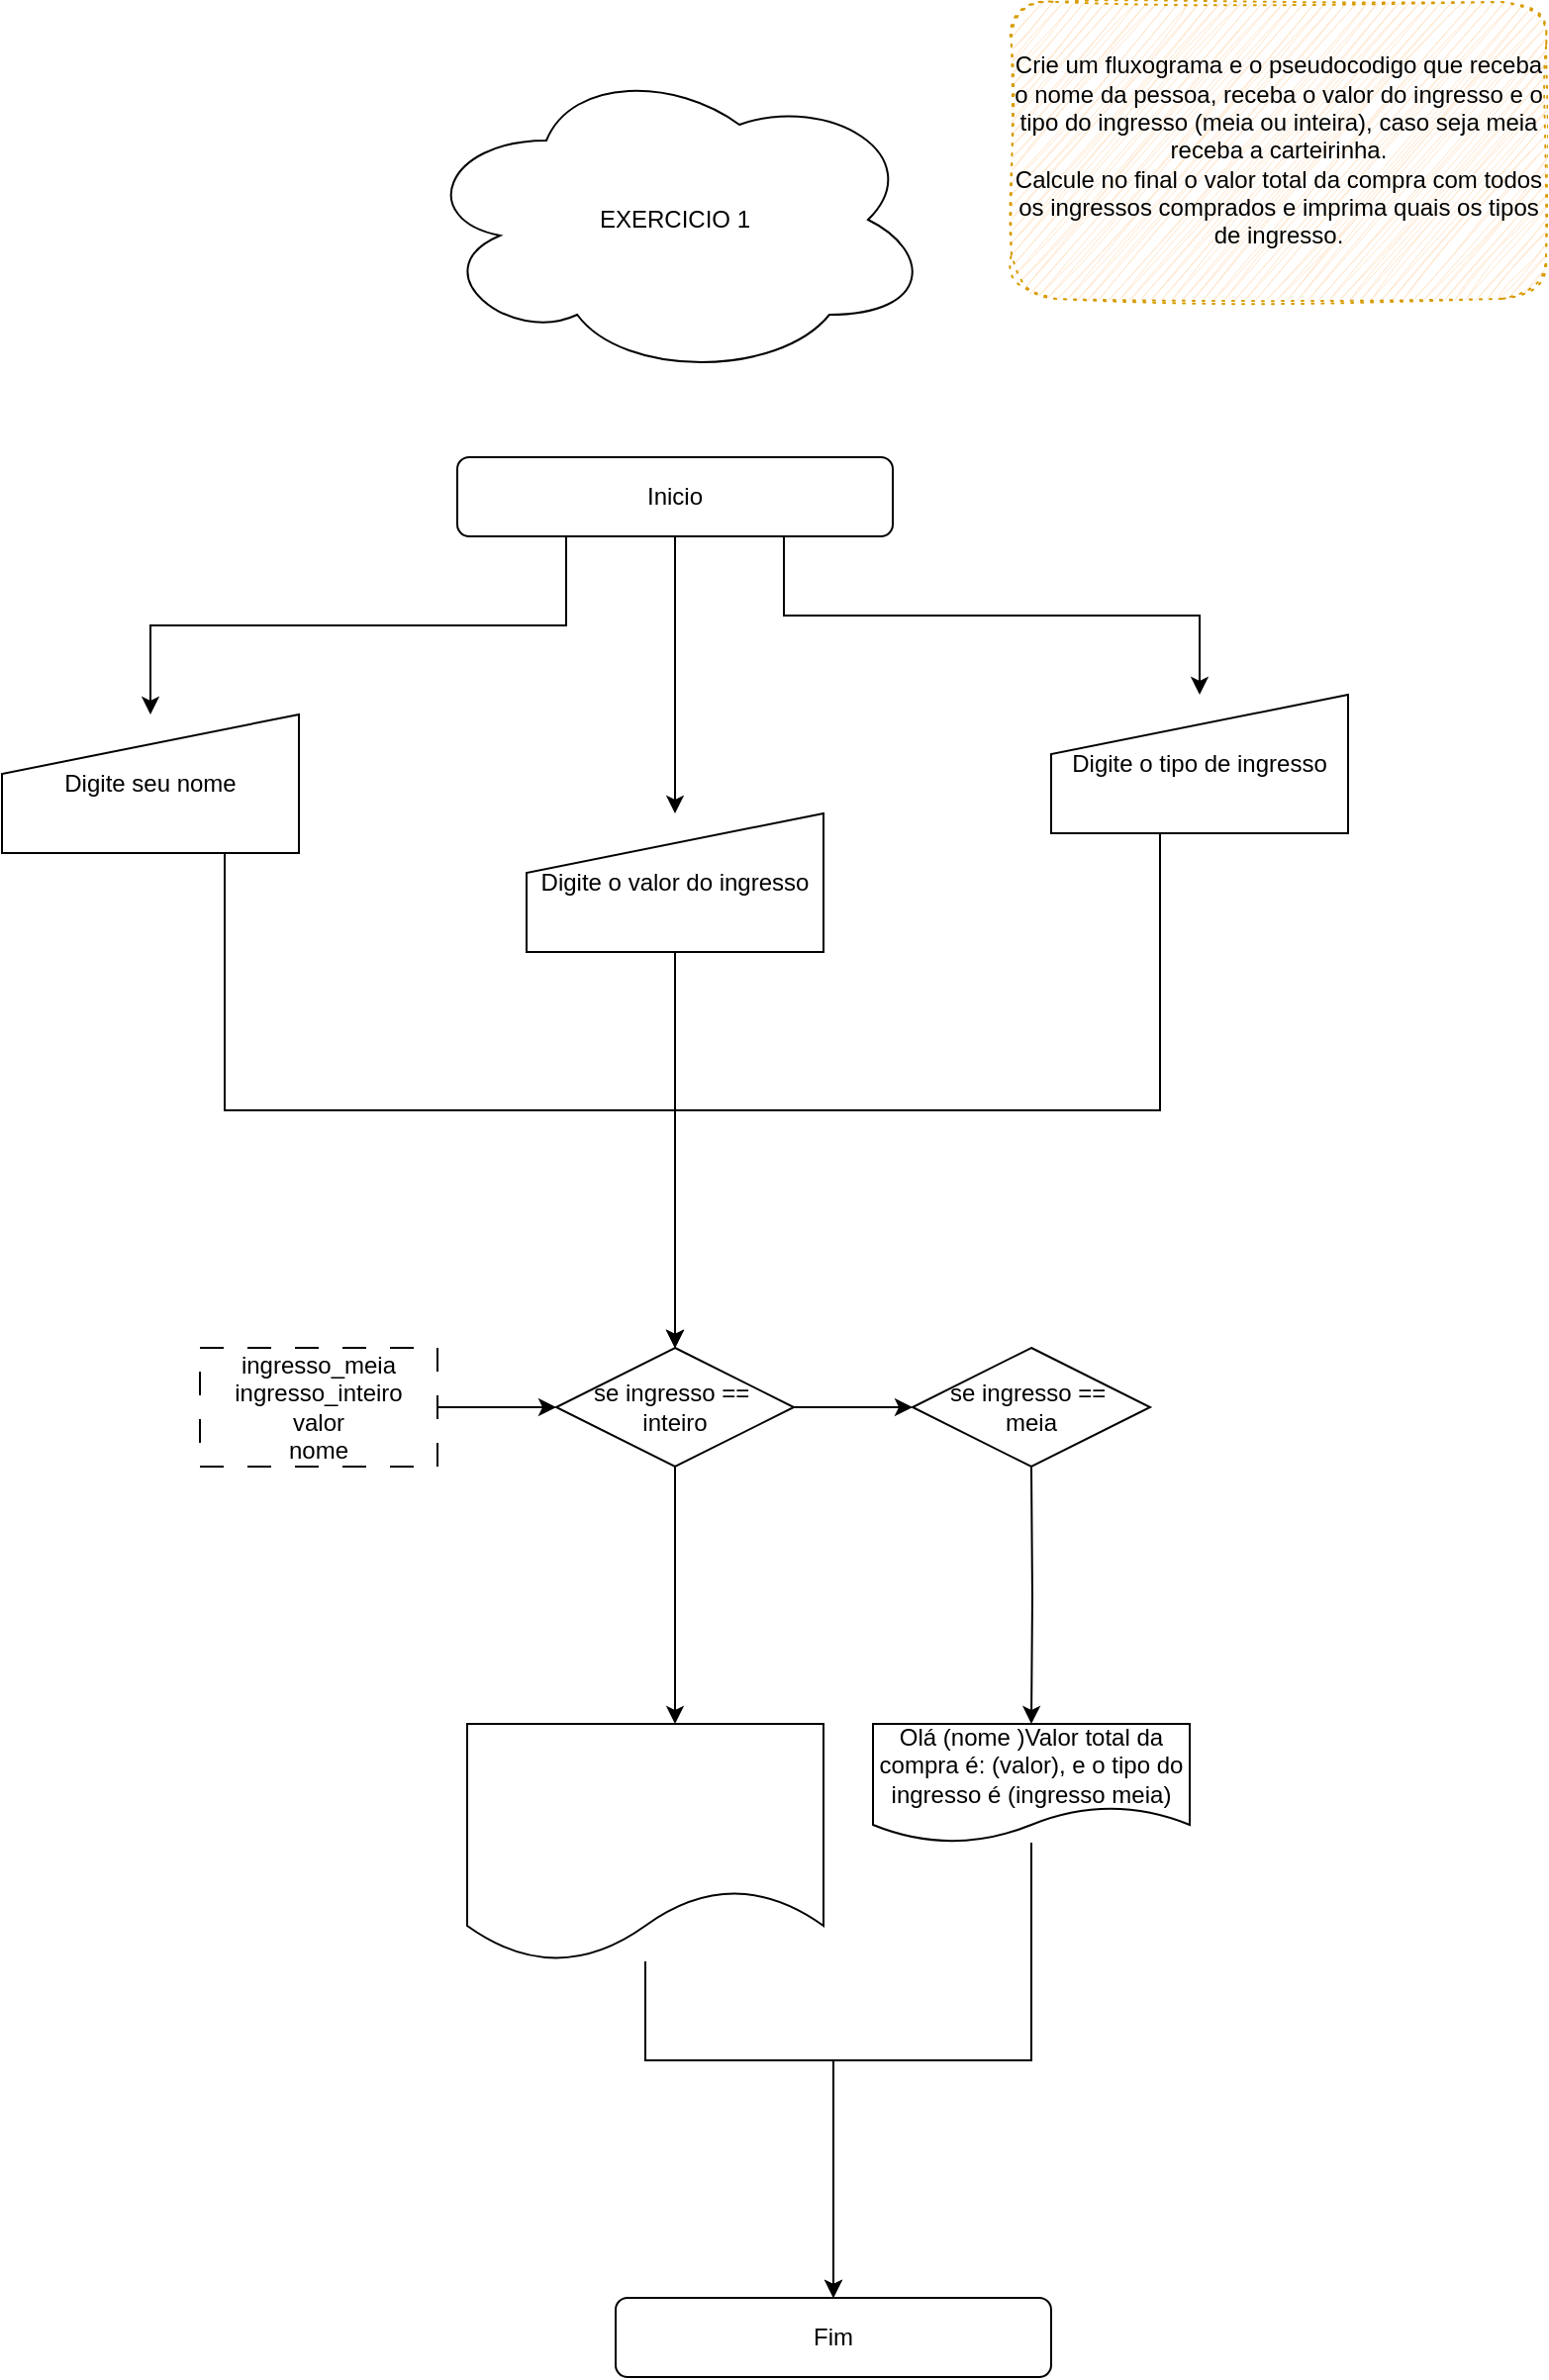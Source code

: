 <mxfile version="24.4.4" type="google" pages="6">
  <diagram name="Página-1" id="VJx_NkmB6N9aq3G2QXWs">
    <mxGraphModel grid="1" page="1" gridSize="10" guides="1" tooltips="1" connect="1" arrows="1" fold="1" pageScale="1" pageWidth="827" pageHeight="1169" math="0" shadow="0">
      <root>
        <mxCell id="0" />
        <mxCell id="1" parent="0" />
        <mxCell id="cPKHgTCAexqrYNPL303n-12" style="edgeStyle=orthogonalEdgeStyle;rounded=0;orthogonalLoop=1;jettySize=auto;html=1;exitX=0.25;exitY=1;exitDx=0;exitDy=0;" edge="1" parent="1" source="0qXZjEDDPqpZ-3ylyUYc-1" target="0qXZjEDDPqpZ-3ylyUYc-87">
          <mxGeometry relative="1" as="geometry" />
        </mxCell>
        <mxCell id="cPKHgTCAexqrYNPL303n-13" style="edgeStyle=orthogonalEdgeStyle;rounded=0;orthogonalLoop=1;jettySize=auto;html=1;exitX=0.5;exitY=1;exitDx=0;exitDy=0;" edge="1" parent="1" source="0qXZjEDDPqpZ-3ylyUYc-1" target="cPKHgTCAexqrYNPL303n-2">
          <mxGeometry relative="1" as="geometry" />
        </mxCell>
        <mxCell id="cPKHgTCAexqrYNPL303n-14" style="edgeStyle=orthogonalEdgeStyle;rounded=0;orthogonalLoop=1;jettySize=auto;html=1;exitX=0.75;exitY=1;exitDx=0;exitDy=0;" edge="1" parent="1" source="0qXZjEDDPqpZ-3ylyUYc-1" target="cPKHgTCAexqrYNPL303n-3">
          <mxGeometry relative="1" as="geometry" />
        </mxCell>
        <mxCell id="0qXZjEDDPqpZ-3ylyUYc-1" value="Inicio" style="rounded=1;whiteSpace=wrap;html=1;" vertex="1" parent="1">
          <mxGeometry x="-630" y="250" width="220" height="40" as="geometry" />
        </mxCell>
        <mxCell id="0qXZjEDDPqpZ-3ylyUYc-7" style="edgeStyle=orthogonalEdgeStyle;rounded=0;orthogonalLoop=1;jettySize=auto;html=1;exitX=0.5;exitY=1;exitDx=0;exitDy=0;entryX=0.5;entryY=0;entryDx=0;entryDy=0;" edge="1" parent="1" source="0qXZjEDDPqpZ-3ylyUYc-3">
          <mxGeometry relative="1" as="geometry">
            <mxPoint x="-520" y="890" as="targetPoint" />
          </mxGeometry>
        </mxCell>
        <mxCell id="0qXZjEDDPqpZ-3ylyUYc-134" style="edgeStyle=orthogonalEdgeStyle;rounded=0;orthogonalLoop=1;jettySize=auto;html=1;exitX=1;exitY=0.5;exitDx=0;exitDy=0;entryX=0;entryY=0.5;entryDx=0;entryDy=0;" edge="1" parent="1" source="0qXZjEDDPqpZ-3ylyUYc-3" target="0qXZjEDDPqpZ-3ylyUYc-133">
          <mxGeometry relative="1" as="geometry" />
        </mxCell>
        <mxCell id="0qXZjEDDPqpZ-3ylyUYc-3" value="se ingresso ==&amp;nbsp;&lt;div&gt;inteiro&lt;/div&gt;" style="rhombus;whiteSpace=wrap;html=1;" vertex="1" parent="1">
          <mxGeometry x="-580" y="700" width="120" height="60" as="geometry" />
        </mxCell>
        <mxCell id="0qXZjEDDPqpZ-3ylyUYc-9" value="EXERCICIO 1" style="ellipse;shape=cloud;whiteSpace=wrap;html=1;" vertex="1" parent="1">
          <mxGeometry x="-650" y="50" width="260" height="160" as="geometry" />
        </mxCell>
        <mxCell id="0qXZjEDDPqpZ-3ylyUYc-68" value="Fim" style="rounded=1;whiteSpace=wrap;html=1;" vertex="1" parent="1">
          <mxGeometry x="-550" y="1180" width="220" height="40" as="geometry" />
        </mxCell>
        <mxCell id="cPKHgTCAexqrYNPL303n-15" style="edgeStyle=orthogonalEdgeStyle;rounded=0;orthogonalLoop=1;jettySize=auto;html=1;" edge="1" parent="1" source="0qXZjEDDPqpZ-3ylyUYc-70" target="0qXZjEDDPqpZ-3ylyUYc-68">
          <mxGeometry relative="1" as="geometry">
            <Array as="points">
              <mxPoint x="-535" y="1060" />
              <mxPoint x="-440" y="1060" />
            </Array>
          </mxGeometry>
        </mxCell>
        <mxCell id="0qXZjEDDPqpZ-3ylyUYc-70" value="" style="shape=document;whiteSpace=wrap;html=1;boundedLbl=1;" vertex="1" parent="1">
          <mxGeometry x="-625" y="890" width="180" height="120" as="geometry" />
        </mxCell>
        <mxCell id="cPKHgTCAexqrYNPL303n-8" style="edgeStyle=orthogonalEdgeStyle;rounded=0;orthogonalLoop=1;jettySize=auto;html=1;exitX=0.75;exitY=1;exitDx=0;exitDy=0;entryX=0.5;entryY=0;entryDx=0;entryDy=0;" edge="1" parent="1" source="0qXZjEDDPqpZ-3ylyUYc-87">
          <mxGeometry relative="1" as="geometry">
            <mxPoint x="-520" y="700" as="targetPoint" />
            <Array as="points">
              <mxPoint x="-747" y="580" />
              <mxPoint x="-520" y="580" />
            </Array>
          </mxGeometry>
        </mxCell>
        <mxCell id="0qXZjEDDPqpZ-3ylyUYc-87" value="Digite seu nome" style="shape=manualInput;whiteSpace=wrap;html=1;" vertex="1" parent="1">
          <mxGeometry x="-860" y="380" width="150" height="70" as="geometry" />
        </mxCell>
        <mxCell id="0qXZjEDDPqpZ-3ylyUYc-133" value="se ingresso ==&amp;nbsp;&lt;div&gt;meia&lt;/div&gt;" style="rhombus;whiteSpace=wrap;html=1;" vertex="1" parent="1">
          <mxGeometry x="-400" y="700" width="120" height="60" as="geometry" />
        </mxCell>
        <mxCell id="oVN7-QkyefzF16s8-fCs-2" style="edgeStyle=orthogonalEdgeStyle;rounded=0;orthogonalLoop=1;jettySize=auto;html=1;entryX=0;entryY=0.5;entryDx=0;entryDy=0;" edge="1" parent="1" source="oVN7-QkyefzF16s8-fCs-1">
          <mxGeometry relative="1" as="geometry">
            <mxPoint x="-580" y="730" as="targetPoint" />
          </mxGeometry>
        </mxCell>
        <mxCell id="oVN7-QkyefzF16s8-fCs-1" value="&lt;div&gt;ingresso_meia&lt;/div&gt;&lt;div&gt;ingresso_inteiro&lt;/div&gt;&lt;div&gt;valor&lt;/div&gt;&lt;div&gt;nome&lt;/div&gt;" style="rounded=0;whiteSpace=wrap;html=1;dashed=1;dashPattern=12 12;" vertex="1" parent="1">
          <mxGeometry x="-760" y="700" width="120" height="60" as="geometry" />
        </mxCell>
        <mxCell id="cPKHgTCAexqrYNPL303n-16" style="edgeStyle=orthogonalEdgeStyle;rounded=0;orthogonalLoop=1;jettySize=auto;html=1;entryX=0.5;entryY=0;entryDx=0;entryDy=0;" edge="1" parent="1" source="oVN7-QkyefzF16s8-fCs-11" target="0qXZjEDDPqpZ-3ylyUYc-68">
          <mxGeometry relative="1" as="geometry">
            <Array as="points">
              <mxPoint x="-340" y="1060" />
              <mxPoint x="-440" y="1060" />
            </Array>
          </mxGeometry>
        </mxCell>
        <mxCell id="oVN7-QkyefzF16s8-fCs-11" value="Olá (nome )Valor total da compra é: (valor), e o tipo do ingresso é (ingresso meia)" style="shape=document;whiteSpace=wrap;html=1;boundedLbl=1;" vertex="1" parent="1">
          <mxGeometry x="-420" y="890" width="160" height="60" as="geometry" />
        </mxCell>
        <mxCell id="oVN7-QkyefzF16s8-fCs-12" style="edgeStyle=orthogonalEdgeStyle;rounded=0;orthogonalLoop=1;jettySize=auto;html=1;exitX=0.5;exitY=1;exitDx=0;exitDy=0;entryX=0.5;entryY=0;entryDx=0;entryDy=0;" edge="1" parent="1" target="oVN7-QkyefzF16s8-fCs-11">
          <mxGeometry relative="1" as="geometry">
            <mxPoint x="-340" y="760" as="sourcePoint" />
          </mxGeometry>
        </mxCell>
        <mxCell id="cPKHgTCAexqrYNPL303n-1" value="&lt;div&gt;Crie um fluxograma e o pseudocodigo que receba o nome da pessoa, receba o valor do ingresso e o tipo do ingresso (meia ou inteira), caso seja meia receba a carteirinha.&lt;/div&gt;&lt;div&gt;Calcule no final o valor total da compra com todos os ingressos comprados e imprima quais os tipos de ingresso.&lt;/div&gt;" style="rounded=1;whiteSpace=wrap;html=1;fillColor=#ffe6cc;strokeColor=#d79b00;dashed=1;dashPattern=1 4;glass=0;sketch=1;curveFitting=1;jiggle=2;" vertex="1" parent="1">
          <mxGeometry x="-350" y="20" width="270" height="150" as="geometry" />
        </mxCell>
        <mxCell id="cPKHgTCAexqrYNPL303n-10" style="edgeStyle=orthogonalEdgeStyle;rounded=0;orthogonalLoop=1;jettySize=auto;html=1;entryX=0.5;entryY=0;entryDx=0;entryDy=0;" edge="1" parent="1" source="cPKHgTCAexqrYNPL303n-2">
          <mxGeometry relative="1" as="geometry">
            <mxPoint x="-520" y="700" as="targetPoint" />
          </mxGeometry>
        </mxCell>
        <mxCell id="cPKHgTCAexqrYNPL303n-2" value="Digite o valor do ingresso" style="shape=manualInput;whiteSpace=wrap;html=1;" vertex="1" parent="1">
          <mxGeometry x="-595" y="430" width="150" height="70" as="geometry" />
        </mxCell>
        <mxCell id="cPKHgTCAexqrYNPL303n-11" style="edgeStyle=orthogonalEdgeStyle;rounded=0;orthogonalLoop=1;jettySize=auto;html=1;entryX=0.5;entryY=0;entryDx=0;entryDy=0;" edge="1" parent="1" source="cPKHgTCAexqrYNPL303n-3">
          <mxGeometry relative="1" as="geometry">
            <mxPoint x="-520" y="700" as="targetPoint" />
            <Array as="points">
              <mxPoint x="-275" y="580" />
              <mxPoint x="-520" y="580" />
            </Array>
          </mxGeometry>
        </mxCell>
        <mxCell id="cPKHgTCAexqrYNPL303n-3" value="Digite o tipo de ingresso" style="shape=manualInput;whiteSpace=wrap;html=1;" vertex="1" parent="1">
          <mxGeometry x="-330" y="370" width="150" height="70" as="geometry" />
        </mxCell>
      </root>
    </mxGraphModel>
  </diagram>
  <diagram id="qI8RcgBMgx2dG2JOnagj" name="Página-2">
    <mxGraphModel grid="1" page="1" gridSize="10" guides="1" tooltips="1" connect="1" arrows="1" fold="1" pageScale="1" pageWidth="827" pageHeight="1169" math="0" shadow="0">
      <root>
        <mxCell id="0" />
        <mxCell id="1" parent="0" />
        <mxCell id="joIxaUbQD1dBpX6VCSfk-1" value="EXERCICIO 2" style="ellipse;shape=cloud;whiteSpace=wrap;html=1;" vertex="1" parent="1">
          <mxGeometry x="750" y="20" width="160" height="110" as="geometry" />
        </mxCell>
        <mxCell id="joIxaUbQD1dBpX6VCSfk-2" style="edgeStyle=orthogonalEdgeStyle;rounded=0;orthogonalLoop=1;jettySize=auto;html=1;exitX=0.5;exitY=1;exitDx=0;exitDy=0;" edge="1" parent="1" source="joIxaUbQD1dBpX6VCSfk-3">
          <mxGeometry relative="1" as="geometry">
            <mxPoint x="810" y="330" as="targetPoint" />
          </mxGeometry>
        </mxCell>
        <mxCell id="joIxaUbQD1dBpX6VCSfk-3" value="Inicio" style="rounded=1;whiteSpace=wrap;html=1;" vertex="1" parent="1">
          <mxGeometry x="710" y="180" width="220" height="40" as="geometry" />
        </mxCell>
        <mxCell id="joIxaUbQD1dBpX6VCSfk-4" style="edgeStyle=orthogonalEdgeStyle;rounded=0;orthogonalLoop=1;jettySize=auto;html=1;exitX=1;exitY=0.5;exitDx=0;exitDy=0;entryX=0;entryY=0.5;entryDx=0;entryDy=0;" edge="1" parent="1" target="joIxaUbQD1dBpX6VCSfk-7">
          <mxGeometry relative="1" as="geometry">
            <mxPoint x="870" y="490" as="sourcePoint" />
          </mxGeometry>
        </mxCell>
        <mxCell id="joIxaUbQD1dBpX6VCSfk-5" style="edgeStyle=orthogonalEdgeStyle;rounded=0;orthogonalLoop=1;jettySize=auto;html=1;exitX=0.5;exitY=1;exitDx=0;exitDy=0;entryX=0.5;entryY=0;entryDx=0;entryDy=0;" edge="1" parent="1" source="joIxaUbQD1dBpX6VCSfk-7">
          <mxGeometry relative="1" as="geometry">
            <mxPoint x="1040" y="650" as="targetPoint" />
          </mxGeometry>
        </mxCell>
        <mxCell id="joIxaUbQD1dBpX6VCSfk-6" style="edgeStyle=orthogonalEdgeStyle;rounded=0;orthogonalLoop=1;jettySize=auto;html=1;entryX=0;entryY=0.5;entryDx=0;entryDy=0;" edge="1" parent="1" source="joIxaUbQD1dBpX6VCSfk-7" target="joIxaUbQD1dBpX6VCSfk-15">
          <mxGeometry relative="1" as="geometry" />
        </mxCell>
        <mxCell id="joIxaUbQD1dBpX6VCSfk-7" value="se num1 and num2&amp;gt;100" style="rhombus;whiteSpace=wrap;html=1;" vertex="1" parent="1">
          <mxGeometry x="980" y="460" width="120" height="60" as="geometry" />
        </mxCell>
        <mxCell id="joIxaUbQD1dBpX6VCSfk-8" value="num1.num2" style="rounded=0;whiteSpace=wrap;html=1;" vertex="1" parent="1">
          <mxGeometry x="760" y="460" width="120" height="60" as="geometry" />
        </mxCell>
        <mxCell id="joIxaUbQD1dBpX6VCSfk-9" value="Fim" style="rounded=1;whiteSpace=wrap;html=1;" vertex="1" parent="1">
          <mxGeometry x="930" y="770" width="220" height="40" as="geometry" />
        </mxCell>
        <mxCell id="joIxaUbQD1dBpX6VCSfk-10" style="edgeStyle=orthogonalEdgeStyle;rounded=0;orthogonalLoop=1;jettySize=auto;html=1;exitX=0;exitY=0.75;exitDx=0;exitDy=0;entryX=0.25;entryY=0;entryDx=0;entryDy=0;" edge="1" parent="1" source="joIxaUbQD1dBpX6VCSfk-11" target="joIxaUbQD1dBpX6VCSfk-9">
          <mxGeometry relative="1" as="geometry">
            <mxPoint x="980" y="760" as="targetPoint" />
          </mxGeometry>
        </mxCell>
        <mxCell id="joIxaUbQD1dBpX6VCSfk-11" value="Resultado" style="shape=document;whiteSpace=wrap;html=1;boundedLbl=1;" vertex="1" parent="1">
          <mxGeometry x="950" y="650" width="160" height="60" as="geometry" />
        </mxCell>
        <mxCell id="joIxaUbQD1dBpX6VCSfk-12" style="edgeStyle=orthogonalEdgeStyle;rounded=0;orthogonalLoop=1;jettySize=auto;html=1;exitX=0.5;exitY=1;exitDx=0;exitDy=0;entryX=0.5;entryY=0;entryDx=0;entryDy=0;" edge="1" parent="1" source="joIxaUbQD1dBpX6VCSfk-13" target="joIxaUbQD1dBpX6VCSfk-8">
          <mxGeometry relative="1" as="geometry" />
        </mxCell>
        <mxCell id="joIxaUbQD1dBpX6VCSfk-13" value="Digite seu primeiro número" style="shape=manualInput;whiteSpace=wrap;html=1;" vertex="1" parent="1">
          <mxGeometry x="740" y="320" width="150" height="70" as="geometry" />
        </mxCell>
        <mxCell id="joIxaUbQD1dBpX6VCSfk-14" style="edgeStyle=orthogonalEdgeStyle;rounded=0;orthogonalLoop=1;jettySize=auto;html=1;exitX=0.5;exitY=1;exitDx=0;exitDy=0;entryX=0.5;entryY=0;entryDx=0;entryDy=0;" edge="1" parent="1" source="joIxaUbQD1dBpX6VCSfk-15" target="joIxaUbQD1dBpX6VCSfk-20">
          <mxGeometry relative="1" as="geometry" />
        </mxCell>
        <mxCell id="joIxaUbQD1dBpX6VCSfk-15" value="se não" style="rhombus;whiteSpace=wrap;html=1;" vertex="1" parent="1">
          <mxGeometry x="1160" y="460" width="120" height="60" as="geometry" />
        </mxCell>
        <mxCell id="joIxaUbQD1dBpX6VCSfk-16" style="edgeStyle=orthogonalEdgeStyle;rounded=0;orthogonalLoop=1;jettySize=auto;html=1;entryX=0.5;entryY=1;entryDx=0;entryDy=0;" edge="1" parent="1" source="joIxaUbQD1dBpX6VCSfk-17" target="joIxaUbQD1dBpX6VCSfk-8">
          <mxGeometry relative="1" as="geometry" />
        </mxCell>
        <mxCell id="joIxaUbQD1dBpX6VCSfk-17" value="num1 &lt;br&gt;num2&lt;div&gt;(REAL)&lt;br&gt;&lt;/div&gt;" style="rounded=0;whiteSpace=wrap;html=1;dashed=1;dashPattern=12 12;" vertex="1" parent="1">
          <mxGeometry x="760" y="560" width="120" height="60" as="geometry" />
        </mxCell>
        <mxCell id="joIxaUbQD1dBpX6VCSfk-18" value="Digite seu segundo número" style="shape=manualInput;whiteSpace=wrap;html=1;" vertex="1" parent="1">
          <mxGeometry x="930" y="320" width="140" height="70" as="geometry" />
        </mxCell>
        <mxCell id="joIxaUbQD1dBpX6VCSfk-19" value="" style="endArrow=classic;startArrow=classic;html=1;rounded=0;exitX=1;exitY=0.75;exitDx=0;exitDy=0;entryX=0;entryY=0.75;entryDx=0;entryDy=0;" edge="1" parent="1" source="joIxaUbQD1dBpX6VCSfk-13" target="joIxaUbQD1dBpX6VCSfk-18">
          <mxGeometry width="50" height="50" relative="1" as="geometry">
            <mxPoint x="900" y="400" as="sourcePoint" />
            <mxPoint x="920" y="370" as="targetPoint" />
          </mxGeometry>
        </mxCell>
        <mxCell id="joIxaUbQD1dBpX6VCSfk-20" value="Seu número é menor que 100, tente novamente" style="shape=document;whiteSpace=wrap;html=1;boundedLbl=1;" vertex="1" parent="1">
          <mxGeometry x="1140" y="650" width="160" height="60" as="geometry" />
        </mxCell>
      </root>
    </mxGraphModel>
  </diagram>
  <diagram id="5oeKaTjMk-VfShDp0nDc" name="Página-3">
    <mxGraphModel grid="1" page="1" gridSize="10" guides="1" tooltips="1" connect="1" arrows="1" fold="1" pageScale="1" pageWidth="827" pageHeight="1169" math="0" shadow="0">
      <root>
        <mxCell id="0" />
        <mxCell id="1" parent="0" />
        <mxCell id="5T0Pa97u1IhaeTDolMzu-1" value="EXERCICIO 3&lt;br&gt;Quadrado" style="ellipse;shape=cloud;whiteSpace=wrap;html=1;" vertex="1" parent="1">
          <mxGeometry x="990" y="70" width="160" height="110" as="geometry" />
        </mxCell>
        <mxCell id="5T0Pa97u1IhaeTDolMzu-2" style="edgeStyle=orthogonalEdgeStyle;rounded=0;orthogonalLoop=1;jettySize=auto;html=1;exitX=0.5;exitY=1;exitDx=0;exitDy=0;entryX=0.667;entryY=0.171;entryDx=0;entryDy=0;entryPerimeter=0;" edge="1" parent="1" source="5T0Pa97u1IhaeTDolMzu-3" target="5T0Pa97u1IhaeTDolMzu-10">
          <mxGeometry relative="1" as="geometry">
            <mxPoint x="1050" y="380" as="targetPoint" />
            <Array as="points">
              <mxPoint x="1060" y="340" />
              <mxPoint x="980" y="340" />
            </Array>
          </mxGeometry>
        </mxCell>
        <mxCell id="5T0Pa97u1IhaeTDolMzu-3" value="Inicio" style="rounded=1;whiteSpace=wrap;html=1;" vertex="1" parent="1">
          <mxGeometry x="950" y="230" width="220" height="40" as="geometry" />
        </mxCell>
        <mxCell id="5T0Pa97u1IhaeTDolMzu-4" style="edgeStyle=orthogonalEdgeStyle;rounded=0;orthogonalLoop=1;jettySize=auto;html=1;exitX=0.5;exitY=1;exitDx=0;exitDy=0;entryX=0.5;entryY=0;entryDx=0;entryDy=0;" edge="1" parent="1">
          <mxGeometry relative="1" as="geometry">
            <mxPoint x="1050" y="650" as="sourcePoint" />
            <mxPoint x="1060" y="780" as="targetPoint" />
          </mxGeometry>
        </mxCell>
        <mxCell id="5T0Pa97u1IhaeTDolMzu-5" style="edgeStyle=orthogonalEdgeStyle;rounded=0;orthogonalLoop=1;jettySize=auto;html=1;entryX=0;entryY=0.5;entryDx=0;entryDy=0;" edge="1" parent="1" source="5T0Pa97u1IhaeTDolMzu-6" target="5T0Pa97u1IhaeTDolMzu-15">
          <mxGeometry relative="1" as="geometry" />
        </mxCell>
        <mxCell id="5T0Pa97u1IhaeTDolMzu-6" value="area = b.h" style="rounded=0;whiteSpace=wrap;html=1;" vertex="1" parent="1">
          <mxGeometry x="990" y="590" width="120" height="60" as="geometry" />
        </mxCell>
        <mxCell id="5T0Pa97u1IhaeTDolMzu-7" value="Fim" style="rounded=1;whiteSpace=wrap;html=1;" vertex="1" parent="1">
          <mxGeometry x="960" y="900" width="220" height="40" as="geometry" />
        </mxCell>
        <mxCell id="5T0Pa97u1IhaeTDolMzu-8" style="edgeStyle=orthogonalEdgeStyle;rounded=0;orthogonalLoop=1;jettySize=auto;html=1;exitX=0;exitY=0.75;exitDx=0;exitDy=0;entryX=0.25;entryY=0;entryDx=0;entryDy=0;" edge="1" parent="1" source="5T0Pa97u1IhaeTDolMzu-9" target="5T0Pa97u1IhaeTDolMzu-7">
          <mxGeometry relative="1" as="geometry">
            <mxPoint x="1010" y="890" as="targetPoint" />
          </mxGeometry>
        </mxCell>
        <mxCell id="5T0Pa97u1IhaeTDolMzu-9" value="Resultado" style="shape=document;whiteSpace=wrap;html=1;boundedLbl=1;" vertex="1" parent="1">
          <mxGeometry x="980" y="780" width="160" height="60" as="geometry" />
        </mxCell>
        <mxCell id="5T0Pa97u1IhaeTDolMzu-10" value="Digite a altura&lt;br&gt;&amp;nbsp;do quadrado" style="shape=manualInput;whiteSpace=wrap;html=1;" vertex="1" parent="1">
          <mxGeometry x="880" y="420" width="150" height="70" as="geometry" />
        </mxCell>
        <mxCell id="5T0Pa97u1IhaeTDolMzu-11" value="Digite a base&lt;br&gt;&amp;nbsp;do quadrado" style="shape=manualInput;whiteSpace=wrap;html=1;" vertex="1" parent="1">
          <mxGeometry x="1090" y="420" width="150" height="70" as="geometry" />
        </mxCell>
        <mxCell id="5T0Pa97u1IhaeTDolMzu-12" style="edgeStyle=orthogonalEdgeStyle;rounded=0;orthogonalLoop=1;jettySize=auto;html=1;entryX=0.52;entryY=0.2;entryDx=0;entryDy=0;entryPerimeter=0;" edge="1" parent="1" target="5T0Pa97u1IhaeTDolMzu-11">
          <mxGeometry relative="1" as="geometry">
            <mxPoint x="1060" y="341" as="sourcePoint" />
            <mxPoint x="990" y="442" as="targetPoint" />
          </mxGeometry>
        </mxCell>
        <mxCell id="5T0Pa97u1IhaeTDolMzu-13" value="" style="endArrow=none;html=1;rounded=0;exitX=0.993;exitY=0.671;exitDx=0;exitDy=0;exitPerimeter=0;entryX=-0.007;entryY=0.671;entryDx=0;entryDy=0;entryPerimeter=0;" edge="1" parent="1" source="5T0Pa97u1IhaeTDolMzu-10" target="5T0Pa97u1IhaeTDolMzu-11">
          <mxGeometry width="50" height="50" relative="1" as="geometry">
            <mxPoint x="1050" y="500" as="sourcePoint" />
            <mxPoint x="1090" y="470" as="targetPoint" />
          </mxGeometry>
        </mxCell>
        <mxCell id="5T0Pa97u1IhaeTDolMzu-14" value="" style="endArrow=classic;html=1;rounded=0;entryX=0.592;entryY=0.017;entryDx=0;entryDy=0;entryPerimeter=0;" edge="1" parent="1" target="5T0Pa97u1IhaeTDolMzu-6">
          <mxGeometry width="50" height="50" relative="1" as="geometry">
            <mxPoint x="1061" y="470" as="sourcePoint" />
            <mxPoint x="1090" y="490" as="targetPoint" />
          </mxGeometry>
        </mxCell>
        <mxCell id="5T0Pa97u1IhaeTDolMzu-15" value="se area =&amp;lt;0" style="rhombus;whiteSpace=wrap;html=1;" vertex="1" parent="1">
          <mxGeometry x="1240" y="590" width="120" height="60" as="geometry" />
        </mxCell>
        <mxCell id="5T0Pa97u1IhaeTDolMzu-16" style="edgeStyle=orthogonalEdgeStyle;rounded=0;orthogonalLoop=1;jettySize=auto;html=1;exitX=0.5;exitY=1;exitDx=0;exitDy=0;entryX=0.5;entryY=0;entryDx=0;entryDy=0;" edge="1" parent="1" source="5T0Pa97u1IhaeTDolMzu-15" target="5T0Pa97u1IhaeTDolMzu-17">
          <mxGeometry relative="1" as="geometry" />
        </mxCell>
        <mxCell id="5T0Pa97u1IhaeTDolMzu-17" value="Seu número é menor que 0, tente novamente" style="shape=document;whiteSpace=wrap;html=1;boundedLbl=1;" vertex="1" parent="1">
          <mxGeometry x="1220" y="780" width="160" height="60" as="geometry" />
        </mxCell>
        <mxCell id="YQqF2HDYJZ7t-cYKsQAQ-3" style="edgeStyle=orthogonalEdgeStyle;rounded=0;orthogonalLoop=1;jettySize=auto;html=1;entryX=0;entryY=0.5;entryDx=0;entryDy=0;" edge="1" parent="1" source="YQqF2HDYJZ7t-cYKsQAQ-1" target="5T0Pa97u1IhaeTDolMzu-6">
          <mxGeometry relative="1" as="geometry" />
        </mxCell>
        <mxCell id="YQqF2HDYJZ7t-cYKsQAQ-1" value="b.h.area&lt;div&gt;(REAL)&lt;br&gt;&lt;/div&gt;" style="rounded=0;whiteSpace=wrap;html=1;dashed=1;dashPattern=12 12;" vertex="1" parent="1">
          <mxGeometry x="830" y="590" width="120" height="60" as="geometry" />
        </mxCell>
      </root>
    </mxGraphModel>
  </diagram>
  <diagram id="40pXy3KpjcpXeGJeSGbI" name="Página-4">
    <mxGraphModel grid="1" page="1" gridSize="10" guides="1" tooltips="1" connect="1" arrows="1" fold="1" pageScale="1" pageWidth="827" pageHeight="1169" math="0" shadow="0">
      <root>
        <mxCell id="0" />
        <mxCell id="1" parent="0" />
        <mxCell id="cw2uGeOqj6L7jEnuzMaq-1" value="EXERCICIO 4&lt;br&gt;Retangulo" style="ellipse;shape=cloud;whiteSpace=wrap;html=1;" vertex="1" parent="1">
          <mxGeometry x="1860" y="40" width="160" height="110" as="geometry" />
        </mxCell>
        <mxCell id="cw2uGeOqj6L7jEnuzMaq-2" value="Inicio" style="rounded=1;whiteSpace=wrap;html=1;" vertex="1" parent="1">
          <mxGeometry x="1820" y="200" width="220" height="40" as="geometry" />
        </mxCell>
        <mxCell id="cw2uGeOqj6L7jEnuzMaq-3" style="edgeStyle=orthogonalEdgeStyle;rounded=0;orthogonalLoop=1;jettySize=auto;html=1;exitX=0.5;exitY=1;exitDx=0;exitDy=0;entryX=0.5;entryY=0;entryDx=0;entryDy=0;" edge="1" parent="1">
          <mxGeometry relative="1" as="geometry">
            <mxPoint x="1930" y="620" as="sourcePoint" />
            <mxPoint x="1940" y="750" as="targetPoint" />
          </mxGeometry>
        </mxCell>
        <mxCell id="cw2uGeOqj6L7jEnuzMaq-4" value="area = b.h" style="rounded=0;whiteSpace=wrap;html=1;" vertex="1" parent="1">
          <mxGeometry x="1870" y="560" width="120" height="60" as="geometry" />
        </mxCell>
        <mxCell id="cw2uGeOqj6L7jEnuzMaq-5" value="Fim" style="rounded=1;whiteSpace=wrap;html=1;" vertex="1" parent="1">
          <mxGeometry x="1840" y="855" width="220" height="40" as="geometry" />
        </mxCell>
        <mxCell id="cw2uGeOqj6L7jEnuzMaq-6" style="edgeStyle=orthogonalEdgeStyle;rounded=0;orthogonalLoop=1;jettySize=auto;html=1;exitX=0;exitY=0.75;exitDx=0;exitDy=0;entryX=0.25;entryY=0;entryDx=0;entryDy=0;" edge="1" parent="1" source="cw2uGeOqj6L7jEnuzMaq-7">
          <mxGeometry relative="1" as="geometry">
            <mxPoint x="1895" y="870.0" as="targetPoint" />
          </mxGeometry>
        </mxCell>
        <mxCell id="cw2uGeOqj6L7jEnuzMaq-7" value="Resultado" style="shape=document;whiteSpace=wrap;html=1;boundedLbl=1;" vertex="1" parent="1">
          <mxGeometry x="1860" y="750" width="160" height="60" as="geometry" />
        </mxCell>
        <mxCell id="cw2uGeOqj6L7jEnuzMaq-8" style="edgeStyle=orthogonalEdgeStyle;rounded=0;orthogonalLoop=1;jettySize=auto;html=1;entryX=0.52;entryY=0.2;entryDx=0;entryDy=0;entryPerimeter=0;" edge="1" parent="1">
          <mxGeometry relative="1" as="geometry">
            <mxPoint x="1940" y="311" as="sourcePoint" />
            <mxPoint x="2048" y="404" as="targetPoint" />
          </mxGeometry>
        </mxCell>
        <mxCell id="cw2uGeOqj6L7jEnuzMaq-9" value="" style="endArrow=none;html=1;rounded=0;exitX=0.993;exitY=0.671;exitDx=0;exitDy=0;exitPerimeter=0;entryX=-0.007;entryY=0.671;entryDx=0;entryDy=0;entryPerimeter=0;" edge="1" parent="1">
          <mxGeometry width="50" height="50" relative="1" as="geometry">
            <mxPoint x="1908.95" y="436.97" as="sourcePoint" />
            <mxPoint x="1969" y="437" as="targetPoint" />
          </mxGeometry>
        </mxCell>
        <mxCell id="cw2uGeOqj6L7jEnuzMaq-10" value="" style="endArrow=classic;html=1;rounded=0;entryX=0.592;entryY=0.017;entryDx=0;entryDy=0;entryPerimeter=0;" edge="1" parent="1" target="cw2uGeOqj6L7jEnuzMaq-4">
          <mxGeometry width="50" height="50" relative="1" as="geometry">
            <mxPoint x="1941" y="440" as="sourcePoint" />
            <mxPoint x="1970" y="460" as="targetPoint" />
          </mxGeometry>
        </mxCell>
        <mxCell id="cw2uGeOqj6L7jEnuzMaq-11" value="Digite a altura&lt;br&gt;&amp;nbsp;do Retangulo" style="shape=manualInput;whiteSpace=wrap;html=1;" vertex="1" parent="1">
          <mxGeometry x="1760" y="375" width="150" height="70" as="geometry" />
        </mxCell>
        <mxCell id="cw2uGeOqj6L7jEnuzMaq-12" style="edgeStyle=orthogonalEdgeStyle;rounded=0;orthogonalLoop=1;jettySize=auto;html=1;exitX=0.5;exitY=1;exitDx=0;exitDy=0;entryX=0.667;entryY=0.171;entryDx=0;entryDy=0;entryPerimeter=0;" edge="1" parent="1">
          <mxGeometry relative="1" as="geometry">
            <mxPoint x="1940" y="240" as="sourcePoint" />
            <mxPoint x="1860.05" y="401.97" as="targetPoint" />
            <Array as="points">
              <mxPoint x="1940" y="310" />
              <mxPoint x="1860" y="310" />
            </Array>
          </mxGeometry>
        </mxCell>
        <mxCell id="cw2uGeOqj6L7jEnuzMaq-13" value="Digite a base&lt;br&gt;&amp;nbsp;do Retangulo" style="shape=manualInput;whiteSpace=wrap;html=1;" vertex="1" parent="1">
          <mxGeometry x="1970" y="375" width="150" height="70" as="geometry" />
        </mxCell>
        <mxCell id="cw2uGeOqj6L7jEnuzMaq-14" style="edgeStyle=orthogonalEdgeStyle;rounded=0;orthogonalLoop=1;jettySize=auto;html=1;exitX=0.5;exitY=1;exitDx=0;exitDy=0;entryX=0.5;entryY=0;entryDx=0;entryDy=0;" edge="1" parent="1" source="cw2uGeOqj6L7jEnuzMaq-16" target="cw2uGeOqj6L7jEnuzMaq-17">
          <mxGeometry relative="1" as="geometry" />
        </mxCell>
        <mxCell id="cw2uGeOqj6L7jEnuzMaq-15" style="edgeStyle=orthogonalEdgeStyle;rounded=0;orthogonalLoop=1;jettySize=auto;html=1;entryX=0;entryY=0.5;entryDx=0;entryDy=0;" edge="1" parent="1" target="cw2uGeOqj6L7jEnuzMaq-16">
          <mxGeometry relative="1" as="geometry">
            <mxPoint x="1990" y="590" as="sourcePoint" />
          </mxGeometry>
        </mxCell>
        <mxCell id="cw2uGeOqj6L7jEnuzMaq-16" value="se area =&amp;lt;0" style="rhombus;whiteSpace=wrap;html=1;" vertex="1" parent="1">
          <mxGeometry x="2120" y="560" width="120" height="60" as="geometry" />
        </mxCell>
        <mxCell id="cw2uGeOqj6L7jEnuzMaq-17" value="Seu número é menor que 0, tente novamente" style="shape=document;whiteSpace=wrap;html=1;boundedLbl=1;" vertex="1" parent="1">
          <mxGeometry x="2100" y="750" width="160" height="60" as="geometry" />
        </mxCell>
        <mxCell id="HbmXMG385DnYrOTZPu51-1" value="b.h.area&lt;div&gt;(REAL)&lt;br&gt;&lt;/div&gt;" style="rounded=0;whiteSpace=wrap;html=1;dashed=1;dashPattern=12 12;" vertex="1" parent="1">
          <mxGeometry x="1710" y="560" width="120" height="60" as="geometry" />
        </mxCell>
        <mxCell id="HbmXMG385DnYrOTZPu51-2" style="edgeStyle=orthogonalEdgeStyle;rounded=0;orthogonalLoop=1;jettySize=auto;html=1;entryX=0;entryY=0.5;entryDx=0;entryDy=0;" edge="1" parent="1" source="HbmXMG385DnYrOTZPu51-1">
          <mxGeometry relative="1" as="geometry">
            <mxPoint x="1870" y="590" as="targetPoint" />
          </mxGeometry>
        </mxCell>
      </root>
    </mxGraphModel>
  </diagram>
  <diagram id="Ie8OVYVfTvvJi7PtitfA" name="Página-5">
    <mxGraphModel grid="1" page="1" gridSize="10" guides="1" tooltips="1" connect="1" arrows="1" fold="1" pageScale="1" pageWidth="827" pageHeight="1169" math="0" shadow="0">
      <root>
        <mxCell id="0" />
        <mxCell id="1" parent="0" />
        <mxCell id="7171OaCBnQBtuEij4W9C-1" value="EXERCICIO 5&lt;br&gt;Triângulo" style="ellipse;shape=cloud;whiteSpace=wrap;html=1;" vertex="1" parent="1">
          <mxGeometry x="2260" y="20" width="160" height="110" as="geometry" />
        </mxCell>
        <mxCell id="7171OaCBnQBtuEij4W9C-2" value="Inicio" style="rounded=1;whiteSpace=wrap;html=1;" vertex="1" parent="1">
          <mxGeometry x="2220" y="180" width="220" height="40" as="geometry" />
        </mxCell>
        <mxCell id="7171OaCBnQBtuEij4W9C-3" style="edgeStyle=orthogonalEdgeStyle;rounded=0;orthogonalLoop=1;jettySize=auto;html=1;exitX=0.5;exitY=1;exitDx=0;exitDy=0;entryX=0.5;entryY=0;entryDx=0;entryDy=0;" edge="1" parent="1">
          <mxGeometry relative="1" as="geometry">
            <mxPoint x="2330" y="605" as="sourcePoint" />
            <mxPoint x="2340" y="735" as="targetPoint" />
          </mxGeometry>
        </mxCell>
        <mxCell id="7171OaCBnQBtuEij4W9C-4" value="b.h/2" style="rounded=0;whiteSpace=wrap;html=1;" vertex="1" parent="1">
          <mxGeometry x="2270" y="545" width="120" height="60" as="geometry" />
        </mxCell>
        <mxCell id="7171OaCBnQBtuEij4W9C-5" value="Fim" style="rounded=1;whiteSpace=wrap;html=1;" vertex="1" parent="1">
          <mxGeometry x="2240" y="855" width="220" height="40" as="geometry" />
        </mxCell>
        <mxCell id="7171OaCBnQBtuEij4W9C-6" style="edgeStyle=orthogonalEdgeStyle;rounded=0;orthogonalLoop=1;jettySize=auto;html=1;exitX=0;exitY=0.75;exitDx=0;exitDy=0;entryX=0.25;entryY=0;entryDx=0;entryDy=0;" edge="1" parent="1" source="7171OaCBnQBtuEij4W9C-7" target="7171OaCBnQBtuEij4W9C-5">
          <mxGeometry relative="1" as="geometry">
            <mxPoint x="2290" y="845" as="targetPoint" />
          </mxGeometry>
        </mxCell>
        <mxCell id="7171OaCBnQBtuEij4W9C-7" value="Resultado" style="shape=document;whiteSpace=wrap;html=1;boundedLbl=1;" vertex="1" parent="1">
          <mxGeometry x="2260" y="735" width="160" height="60" as="geometry" />
        </mxCell>
        <mxCell id="7171OaCBnQBtuEij4W9C-8" style="edgeStyle=orthogonalEdgeStyle;rounded=0;orthogonalLoop=1;jettySize=auto;html=1;entryX=0.52;entryY=0.2;entryDx=0;entryDy=0;entryPerimeter=0;" edge="1" parent="1">
          <mxGeometry relative="1" as="geometry">
            <mxPoint x="2330" y="291" as="sourcePoint" />
            <mxPoint x="2438" y="384" as="targetPoint" />
          </mxGeometry>
        </mxCell>
        <mxCell id="7171OaCBnQBtuEij4W9C-9" value="" style="endArrow=none;html=1;rounded=0;exitX=0.993;exitY=0.671;exitDx=0;exitDy=0;exitPerimeter=0;entryX=-0.007;entryY=0.671;entryDx=0;entryDy=0;entryPerimeter=0;" edge="1" parent="1" source="7171OaCBnQBtuEij4W9C-11">
          <mxGeometry width="50" height="50" relative="1" as="geometry">
            <mxPoint x="2320" y="450" as="sourcePoint" />
            <mxPoint x="2359" y="417" as="targetPoint" />
          </mxGeometry>
        </mxCell>
        <mxCell id="7171OaCBnQBtuEij4W9C-10" value="Digite a altura&lt;br&gt;do triângulo" style="shape=manualInput;whiteSpace=wrap;html=1;" vertex="1" parent="1">
          <mxGeometry x="2360" y="370" width="150" height="70" as="geometry" />
        </mxCell>
        <mxCell id="7171OaCBnQBtuEij4W9C-11" value="Digite o comprimento&lt;br&gt;da base do triângulo" style="shape=manualInput;whiteSpace=wrap;html=1;" vertex="1" parent="1">
          <mxGeometry x="2150" y="370" width="150" height="70" as="geometry" />
        </mxCell>
        <mxCell id="7171OaCBnQBtuEij4W9C-12" style="edgeStyle=orthogonalEdgeStyle;rounded=0;orthogonalLoop=1;jettySize=auto;html=1;exitX=0.5;exitY=1;exitDx=0;exitDy=0;entryX=0.667;entryY=0.171;entryDx=0;entryDy=0;entryPerimeter=0;" edge="1" parent="1" target="7171OaCBnQBtuEij4W9C-11">
          <mxGeometry relative="1" as="geometry">
            <mxPoint x="2330" y="220" as="sourcePoint" />
            <mxPoint x="2320" y="330" as="targetPoint" />
            <Array as="points">
              <mxPoint x="2330" y="290" />
              <mxPoint x="2250" y="290" />
            </Array>
          </mxGeometry>
        </mxCell>
        <mxCell id="7171OaCBnQBtuEij4W9C-13" value="" style="endArrow=classic;html=1;rounded=0;entryX=0.592;entryY=0.017;entryDx=0;entryDy=0;entryPerimeter=0;" edge="1" parent="1">
          <mxGeometry width="50" height="50" relative="1" as="geometry">
            <mxPoint x="2331" y="420" as="sourcePoint" />
            <mxPoint x="2331" y="541" as="targetPoint" />
          </mxGeometry>
        </mxCell>
        <mxCell id="k8O5DYjBUANZvO9v3wmr-1" value="b,h,area&lt;div&gt;(REAL)&lt;br&gt;&lt;/div&gt;" style="rounded=0;whiteSpace=wrap;html=1;dashed=1;dashPattern=12 12;" vertex="1" parent="1">
          <mxGeometry x="2110" y="545" width="120" height="60" as="geometry" />
        </mxCell>
        <mxCell id="k8O5DYjBUANZvO9v3wmr-2" style="edgeStyle=orthogonalEdgeStyle;rounded=0;orthogonalLoop=1;jettySize=auto;html=1;entryX=0;entryY=0.5;entryDx=0;entryDy=0;" edge="1" parent="1" source="k8O5DYjBUANZvO9v3wmr-1">
          <mxGeometry relative="1" as="geometry">
            <mxPoint x="2270" y="575" as="targetPoint" />
          </mxGeometry>
        </mxCell>
        <mxCell id="k8O5DYjBUANZvO9v3wmr-3" style="edgeStyle=orthogonalEdgeStyle;rounded=0;orthogonalLoop=1;jettySize=auto;html=1;entryX=0;entryY=0.5;entryDx=0;entryDy=0;" edge="1" parent="1" target="k8O5DYjBUANZvO9v3wmr-4">
          <mxGeometry relative="1" as="geometry">
            <mxPoint x="2390" y="575" as="sourcePoint" />
          </mxGeometry>
        </mxCell>
        <mxCell id="k8O5DYjBUANZvO9v3wmr-4" value="se area =&amp;lt;0" style="rhombus;whiteSpace=wrap;html=1;" vertex="1" parent="1">
          <mxGeometry x="2520" y="545" width="120" height="60" as="geometry" />
        </mxCell>
        <mxCell id="k8O5DYjBUANZvO9v3wmr-5" style="edgeStyle=orthogonalEdgeStyle;rounded=0;orthogonalLoop=1;jettySize=auto;html=1;exitX=0.5;exitY=1;exitDx=0;exitDy=0;entryX=0.5;entryY=0;entryDx=0;entryDy=0;" edge="1" parent="1" source="k8O5DYjBUANZvO9v3wmr-4" target="k8O5DYjBUANZvO9v3wmr-6">
          <mxGeometry relative="1" as="geometry" />
        </mxCell>
        <mxCell id="k8O5DYjBUANZvO9v3wmr-6" value="Seu número é menor que 0, tente novamente" style="shape=document;whiteSpace=wrap;html=1;boundedLbl=1;" vertex="1" parent="1">
          <mxGeometry x="2500" y="735" width="160" height="60" as="geometry" />
        </mxCell>
      </root>
    </mxGraphModel>
  </diagram>
  <diagram id="5wujYb8cog20R0Fh--l7" name="Página-6">
    <mxGraphModel grid="1" page="1" gridSize="10" guides="1" tooltips="1" connect="1" arrows="1" fold="1" pageScale="1" pageWidth="827" pageHeight="1169" math="0" shadow="0">
      <root>
        <mxCell id="0" />
        <mxCell id="1" parent="0" />
        <mxCell id="3DDNjK141bIrqHJrntLY-1" value="EXERCICIO 6&lt;br&gt;Circulo" style="ellipse;shape=cloud;whiteSpace=wrap;html=1;" vertex="1" parent="1">
          <mxGeometry x="2650" y="30" width="160" height="110" as="geometry" />
        </mxCell>
        <mxCell id="3DDNjK141bIrqHJrntLY-2" style="edgeStyle=orthogonalEdgeStyle;rounded=0;orthogonalLoop=1;jettySize=auto;html=1;exitX=0.5;exitY=1;exitDx=0;exitDy=0;entryX=0.5;entryY=0;entryDx=0;entryDy=0;" edge="1" parent="1">
          <mxGeometry relative="1" as="geometry">
            <mxPoint x="2730" y="605" as="sourcePoint" />
            <mxPoint x="2740" y="735" as="targetPoint" />
          </mxGeometry>
        </mxCell>
        <mxCell id="3DDNjK141bIrqHJrntLY-3" value="Inicio" style="rounded=1;whiteSpace=wrap;html=1;" vertex="1" parent="1">
          <mxGeometry x="2610" y="190" width="220" height="40" as="geometry" />
        </mxCell>
        <mxCell id="3DDNjK141bIrqHJrntLY-4" value="area = pi.r.pi.r" style="rounded=0;whiteSpace=wrap;html=1;" vertex="1" parent="1">
          <mxGeometry x="2670" y="545" width="120" height="60" as="geometry" />
        </mxCell>
        <mxCell id="3DDNjK141bIrqHJrntLY-5" value="Fim" style="rounded=1;whiteSpace=wrap;html=1;" vertex="1" parent="1">
          <mxGeometry x="2630" y="855" width="220" height="40" as="geometry" />
        </mxCell>
        <mxCell id="3DDNjK141bIrqHJrntLY-6" style="edgeStyle=orthogonalEdgeStyle;rounded=0;orthogonalLoop=1;jettySize=auto;html=1;exitX=0;exitY=0.75;exitDx=0;exitDy=0;entryX=0.25;entryY=0;entryDx=0;entryDy=0;" edge="1" parent="1" source="3DDNjK141bIrqHJrntLY-7" target="3DDNjK141bIrqHJrntLY-5">
          <mxGeometry relative="1" as="geometry">
            <mxPoint x="2680" y="845" as="targetPoint" />
          </mxGeometry>
        </mxCell>
        <mxCell id="3DDNjK141bIrqHJrntLY-7" value="Resultado" style="shape=document;whiteSpace=wrap;html=1;boundedLbl=1;" vertex="1" parent="1">
          <mxGeometry x="2650" y="735" width="160" height="60" as="geometry" />
        </mxCell>
        <mxCell id="3DDNjK141bIrqHJrntLY-8" style="edgeStyle=orthogonalEdgeStyle;rounded=0;orthogonalLoop=1;jettySize=auto;html=1;exitX=0.5;exitY=1;exitDx=0;exitDy=0;entryX=0;entryY=0.5;entryDx=0;entryDy=0;" edge="1" parent="1" source="3DDNjK141bIrqHJrntLY-9" target="3DDNjK141bIrqHJrntLY-4">
          <mxGeometry relative="1" as="geometry" />
        </mxCell>
        <mxCell id="3DDNjK141bIrqHJrntLY-9" value="&lt;div&gt;r&lt;/div&gt;&lt;div&gt;area&lt;/div&gt;&lt;div&gt;(REAL)&lt;/div&gt;" style="rounded=0;whiteSpace=wrap;html=1;dashed=1;dashPattern=8 8;" vertex="1" parent="1">
          <mxGeometry x="2490" y="485" width="120" height="60" as="geometry" />
        </mxCell>
        <mxCell id="3DDNjK141bIrqHJrntLY-10" value="Digite o raio do circulo" style="shape=manualInput;whiteSpace=wrap;html=1;" vertex="1" parent="1">
          <mxGeometry x="2640" y="360" width="150" height="70" as="geometry" />
        </mxCell>
        <mxCell id="3DDNjK141bIrqHJrntLY-11" value="" style="endArrow=classic;html=1;rounded=0;entryX=0.592;entryY=0.017;entryDx=0;entryDy=0;entryPerimeter=0;" edge="1" parent="1">
          <mxGeometry width="50" height="50" relative="1" as="geometry">
            <mxPoint x="2721" y="430" as="sourcePoint" />
            <mxPoint x="2721" y="551" as="targetPoint" />
          </mxGeometry>
        </mxCell>
        <mxCell id="3DDNjK141bIrqHJrntLY-12" style="edgeStyle=orthogonalEdgeStyle;rounded=0;orthogonalLoop=1;jettySize=auto;html=1;exitX=0.5;exitY=1;exitDx=0;exitDy=0;entryX=0.533;entryY=0.214;entryDx=0;entryDy=0;entryPerimeter=0;" edge="1" parent="1" source="3DDNjK141bIrqHJrntLY-3" target="3DDNjK141bIrqHJrntLY-10">
          <mxGeometry relative="1" as="geometry" />
        </mxCell>
        <mxCell id="CKcqSqPCKSqMjmySUfI6-1" value="Seu número é menor que 0, tente novamente" style="shape=document;whiteSpace=wrap;html=1;boundedLbl=1;" vertex="1" parent="1">
          <mxGeometry x="2900" y="730" width="160" height="60" as="geometry" />
        </mxCell>
        <mxCell id="CKcqSqPCKSqMjmySUfI6-2" style="edgeStyle=orthogonalEdgeStyle;rounded=0;orthogonalLoop=1;jettySize=auto;html=1;exitX=0.5;exitY=1;exitDx=0;exitDy=0;entryX=0.5;entryY=0;entryDx=0;entryDy=0;" edge="1" parent="1" source="CKcqSqPCKSqMjmySUfI6-3" target="CKcqSqPCKSqMjmySUfI6-1">
          <mxGeometry relative="1" as="geometry" />
        </mxCell>
        <mxCell id="CKcqSqPCKSqMjmySUfI6-8" style="edgeStyle=orthogonalEdgeStyle;rounded=0;orthogonalLoop=1;jettySize=auto;html=1;entryX=0;entryY=0.5;entryDx=0;entryDy=0;" edge="1" parent="1" source="CKcqSqPCKSqMjmySUfI6-3" target="CKcqSqPCKSqMjmySUfI6-7">
          <mxGeometry relative="1" as="geometry" />
        </mxCell>
        <mxCell id="CKcqSqPCKSqMjmySUfI6-3" value="se area&amp;nbsp; =&amp;lt;0" style="rhombus;whiteSpace=wrap;html=1;" vertex="1" parent="1">
          <mxGeometry x="2920" y="540" width="120" height="60" as="geometry" />
        </mxCell>
        <mxCell id="CKcqSqPCKSqMjmySUfI6-4" style="edgeStyle=orthogonalEdgeStyle;rounded=0;orthogonalLoop=1;jettySize=auto;html=1;entryX=0;entryY=0.5;entryDx=0;entryDy=0;" edge="1" parent="1" target="CKcqSqPCKSqMjmySUfI6-3">
          <mxGeometry relative="1" as="geometry">
            <mxPoint x="2790" y="570" as="sourcePoint" />
          </mxGeometry>
        </mxCell>
        <mxCell id="CKcqSqPCKSqMjmySUfI6-5" value="Seu número é menor que 0, tente novamente" style="shape=document;whiteSpace=wrap;html=1;boundedLbl=1;" vertex="1" parent="1">
          <mxGeometry x="3110" y="730" width="160" height="60" as="geometry" />
        </mxCell>
        <mxCell id="CKcqSqPCKSqMjmySUfI6-6" style="edgeStyle=orthogonalEdgeStyle;rounded=0;orthogonalLoop=1;jettySize=auto;html=1;exitX=0.5;exitY=1;exitDx=0;exitDy=0;entryX=0.5;entryY=0;entryDx=0;entryDy=0;" edge="1" parent="1" source="CKcqSqPCKSqMjmySUfI6-7" target="CKcqSqPCKSqMjmySUfI6-5">
          <mxGeometry relative="1" as="geometry" />
        </mxCell>
        <mxCell id="CKcqSqPCKSqMjmySUfI6-7" value="se r =&amp;lt;0" style="rhombus;whiteSpace=wrap;html=1;" vertex="1" parent="1">
          <mxGeometry x="3130" y="540" width="120" height="60" as="geometry" />
        </mxCell>
        <mxCell id="-PmMeXEm9E60hJw-ny9W-2" style="edgeStyle=orthogonalEdgeStyle;rounded=0;orthogonalLoop=1;jettySize=auto;html=1;entryX=0;entryY=0.5;entryDx=0;entryDy=0;" edge="1" parent="1" source="-PmMeXEm9E60hJw-ny9W-1" target="3DDNjK141bIrqHJrntLY-4">
          <mxGeometry relative="1" as="geometry">
            <Array as="points">
              <mxPoint x="2550" y="575" />
            </Array>
          </mxGeometry>
        </mxCell>
        <mxCell id="-PmMeXEm9E60hJw-ny9W-1" value="pi = 3,14" style="rounded=0;whiteSpace=wrap;html=1;dashed=1;dashPattern=8 8;" vertex="1" parent="1">
          <mxGeometry x="2490" y="620" width="120" height="60" as="geometry" />
        </mxCell>
      </root>
    </mxGraphModel>
  </diagram>
</mxfile>
